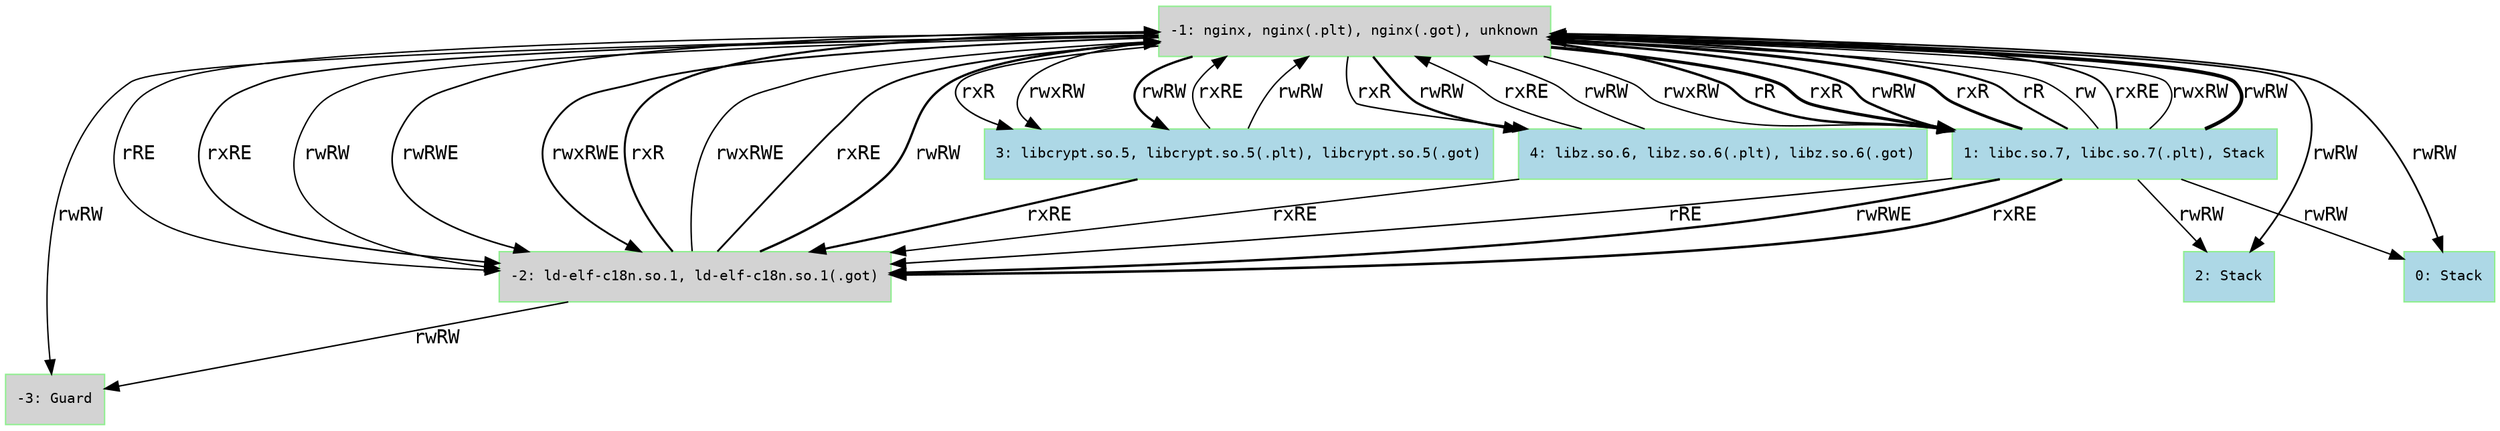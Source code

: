 digraph G {
	graph [rankdir=TB]
	node [color=lightgreen fillcolor=lightblue fontname=Courier fontsize=10 style=filled]
	edge [fontname=Courier]
	node [fontname=Courier shape=record size="6,6"]
	-1 [label="-1: nginx, nginx(.plt), nginx(.got), unknown" fillcolor=lightgrey rank=source]
	-2 [label="-2: ld-elf-c18n.so.1, ld-elf-c18n.so.1(.got)" fillcolor=lightgrey rank=source]
	3 [label="3: libcrypt.so.5, libcrypt.so.5(.plt), libcrypt.so.5(.got)" fillcolor=lightblue rank=max]
	4 [label="4: libz.so.6, libz.so.6(.plt), libz.so.6(.got)" fillcolor=lightblue rank=max]
	-3 [label="-3: Guard" fillcolor=lightgrey rank=source]
	1 [label="1: libc.so.7, libc.so.7(.plt), Stack" fillcolor=lightblue rank=max]
	2 [label="2: Stack" fillcolor=lightblue rank=max]
	0 [label="0: Stack" fillcolor=lightblue rank=max]
	-2 -> -1 [label=rxR penwidth=1.4623979978989543]
	1 -> -1 [label=rxR penwidth=2.012837224705164]
	-2 -> -1 [label=rwxRWE penwidth=1.041392685158225]
	-2 -> -1 [label=rxRE penwidth=1.3010299956639804]
	-2 -> -1 [label=rwRW penwidth=1.6532125137753408]
	3 -> -1 [label=rxRE penwidth=1]
	3 -> -1 [label=rwRW penwidth=1]
	4 -> -1 [label=rxRE penwidth=1]
	4 -> -1 [label=rwRW penwidth=1]
	1 -> -1 [label=rR penwidth=1.4623979978989543]
	1 -> -1 [label=rw penwidth=1]
	1 -> -1 [label=rxRE penwidth=1.2552725051033053]
	1 -> -1 [label=rwxRW penwidth=1]
	1 -> -1 [label=rwRW penwidth=2.588831725594165]
	-1 -> -2 [label=rRE penwidth=1]
	-1 -> -2 [label=rxRE penwidth=1.1461280356782375]
	3 -> -2 [label=rxRE penwidth=1.5440680443502732]
	4 -> -2 [label=rxRE penwidth=1]
	-1 -> -2 [label=rwRW penwidth=1]
	-1 -> -2 [label=rwRWE penwidth=1.1461280356782375]
	-1 -> -2 [label=rwxRWE penwidth=1.3010299956639804]
	1 -> -2 [label=rRE penwidth=1.0791812460476244]
	1 -> -2 [label=rwRWE penwidth=1.6901960800285105]
	1 -> -2 [label=rxRE penwidth=1.7993405494535772]
	-1 -> 3 [label=rxR penwidth=1.0791812460476244]
	-1 -> 3 [label=rwxRW penwidth=1.041392685158225]
	-1 -> 3 [label=rwRW penwidth=1.6127838567197328]
	-1 -> 4 [label=rxR penwidth=1.0791812460476244]
	-1 -> 4 [label=rwRW penwidth=1.6434526764861845]
	-2 -> -3 [label=rwRW penwidth=1.041392685158225]
	-1 -> -3 [label=rwRW penwidth=1]
	-1 -> 1 [label=rwxRW penwidth=1]
	-1 -> 1 [label=rR penwidth=1.7481880270061962]
	-1 -> 1 [label=rxR penwidth=2.193124598354447]
	-1 -> 1 [label=rwRW penwidth=1.74036268949424]
	1 -> 2 [label=rwRW penwidth=1]
	-1 -> 2 [label=rwRW penwidth=1.2304489213782732]
	1 -> 0 [label=rwRW penwidth=1]
	-1 -> 0 [label=rwRW penwidth=1.2304489213782732]
}
